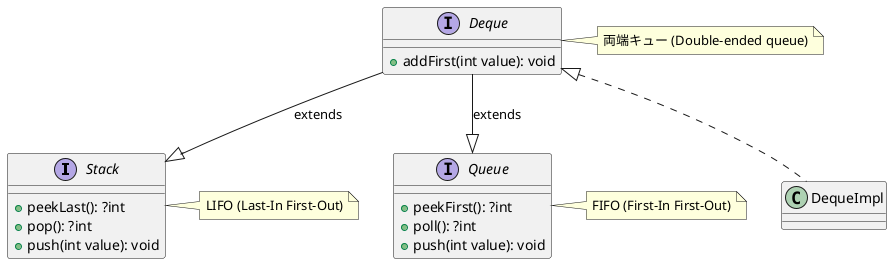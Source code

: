 @startuml deque
!define INTERFACE interface

interface Stack {
    +peekLast(): ?int
    +pop(): ?int
    +push(int value): void
}

interface Queue {
    +peekFirst(): ?int
    +poll(): ?int
    +push(int value): void
}

interface Deque {
    +addFirst(int value): void
}

' 継承関係（破線の矢印）∂
Deque --|> Stack : extends
Deque --|> Queue : extends

' 具象クラス
class DequeImpl implements Deque

note right of Stack : LIFO (Last-In First-Out)
note right of Queue : FIFO (First-In First-Out)
note right of Deque : 両端キュー (Double-ended queue)

@enduml
